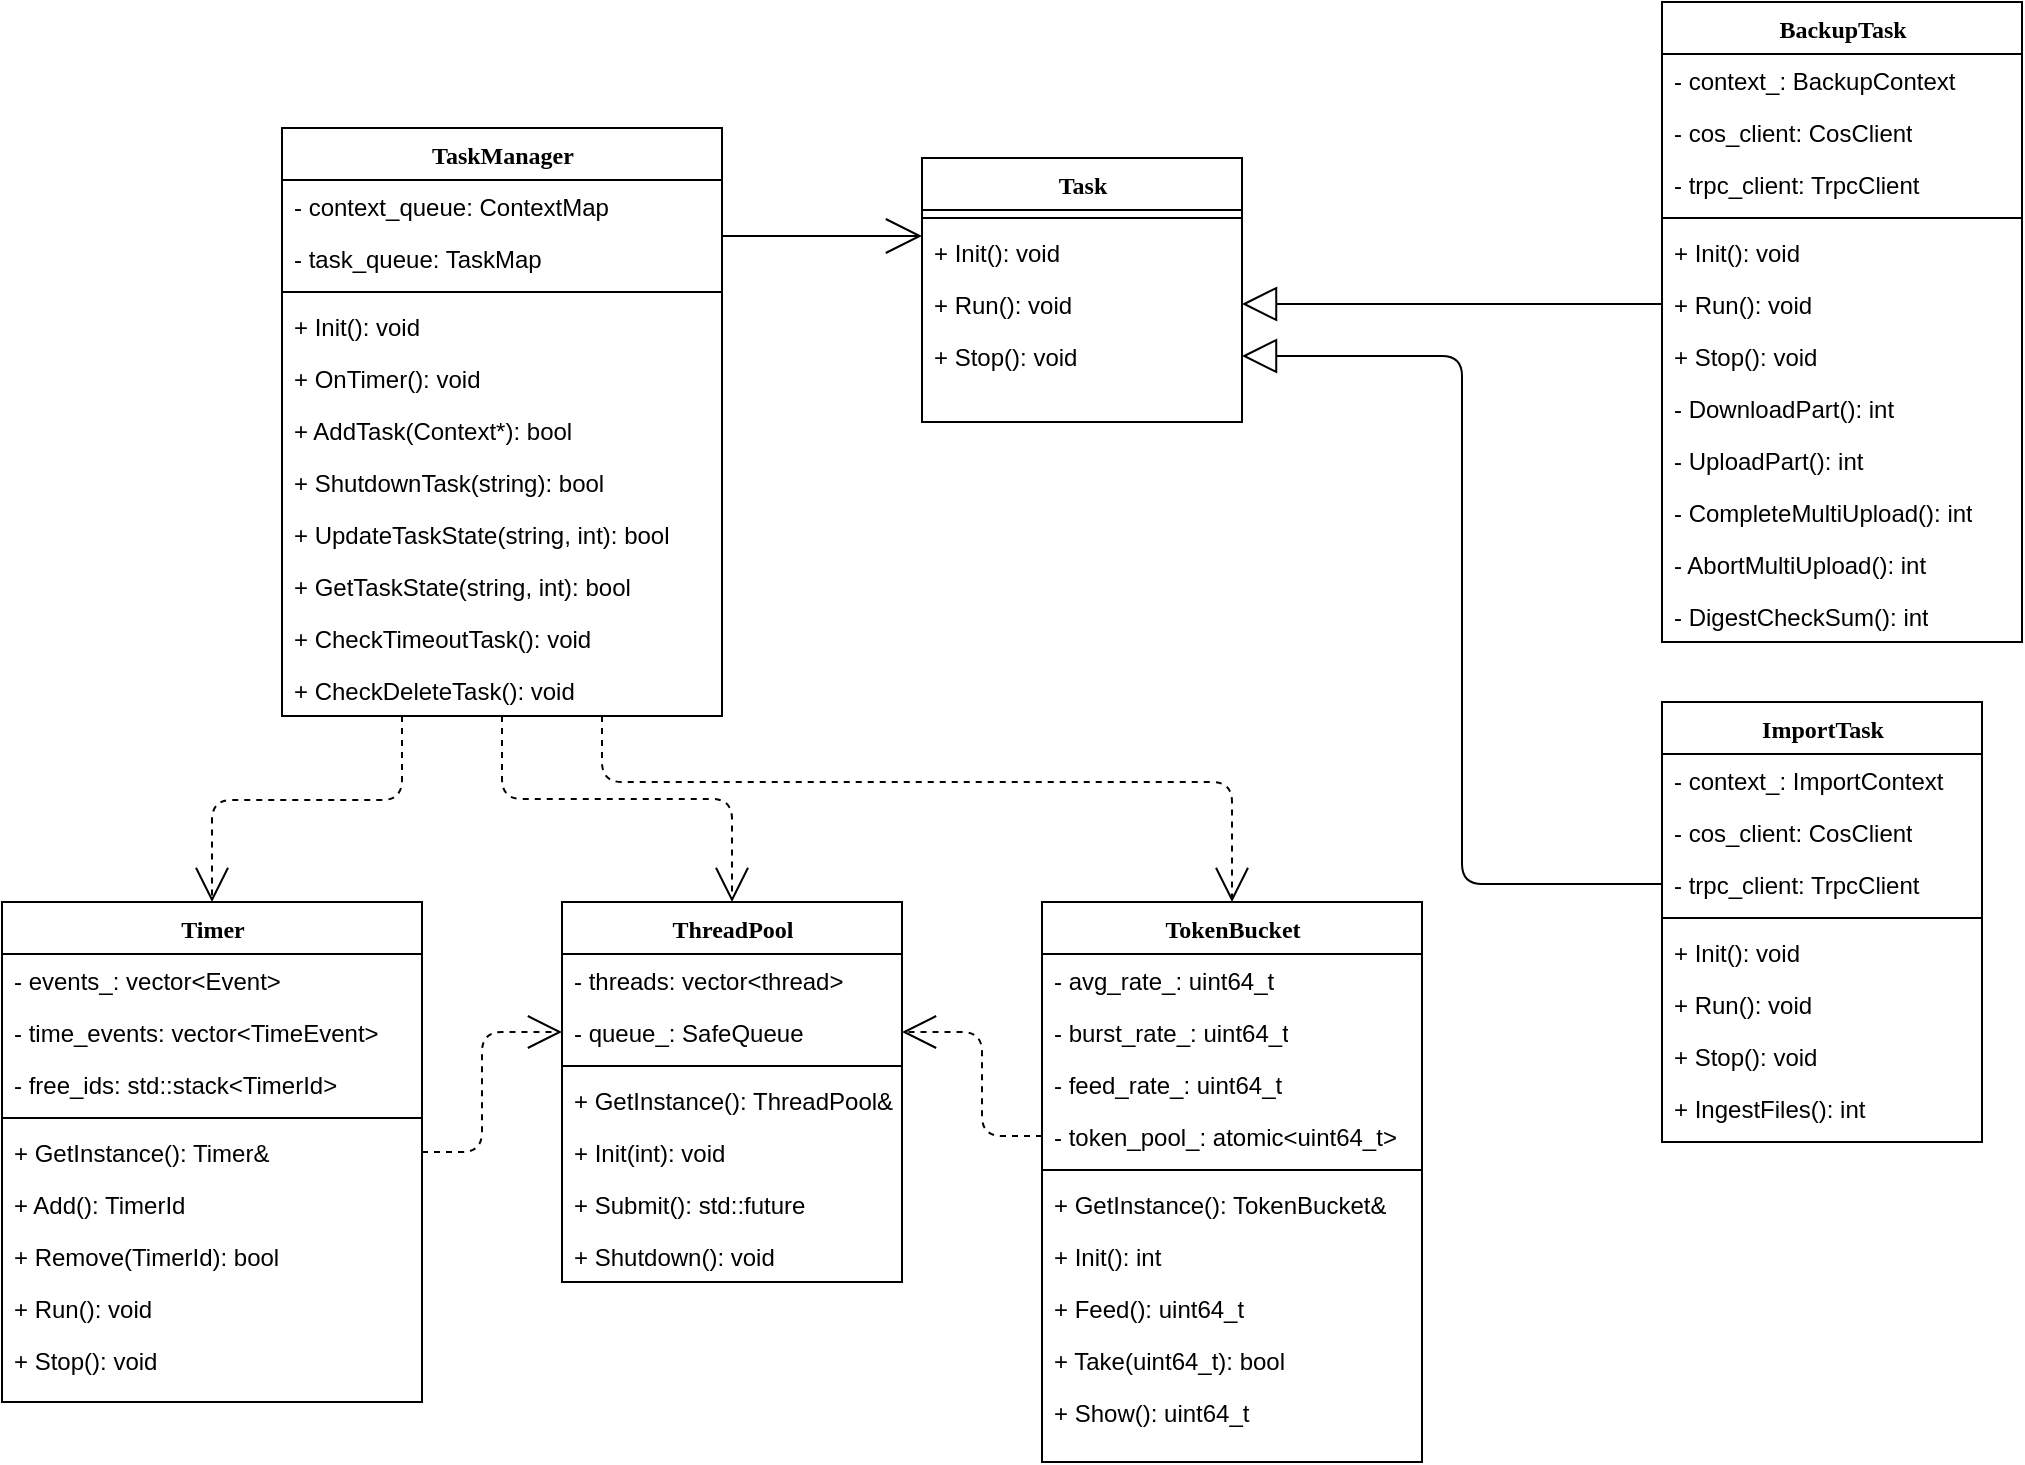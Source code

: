<mxfile version="14.6.3" type="github">
  <diagram name="Page-1" id="9f46799a-70d6-7492-0946-bef42562c5a5">
    <mxGraphModel dx="2522" dy="762" grid="1" gridSize="10" guides="1" tooltips="1" connect="1" arrows="1" fold="1" page="1" pageScale="1" pageWidth="1100" pageHeight="850" background="#ffffff" math="0" shadow="0">
      <root>
        <mxCell id="0" />
        <mxCell id="1" parent="0" />
        <mxCell id="SHzUJT3fJngC9RhwCn3F-82" style="edgeStyle=orthogonalEdgeStyle;rounded=1;sketch=0;orthogonalLoop=1;jettySize=auto;html=1;entryX=0.5;entryY=0;entryDx=0;entryDy=0;shadow=0;dashed=1;endArrow=open;endFill=0;endSize=15;strokeWidth=1;" edge="1" parent="1" source="78961159f06e98e8-17" target="SHzUJT3fJngC9RhwCn3F-49">
          <mxGeometry relative="1" as="geometry">
            <Array as="points">
              <mxPoint x="150" y="419" />
              <mxPoint x="55" y="419" />
            </Array>
          </mxGeometry>
        </mxCell>
        <mxCell id="SHzUJT3fJngC9RhwCn3F-83" style="edgeStyle=orthogonalEdgeStyle;rounded=1;sketch=0;orthogonalLoop=1;jettySize=auto;html=1;entryX=0.5;entryY=0;entryDx=0;entryDy=0;shadow=0;dashed=1;endArrow=open;endFill=0;endSize=15;strokeWidth=1;" edge="1" parent="1" source="78961159f06e98e8-17" target="78961159f06e98e8-69">
          <mxGeometry relative="1" as="geometry" />
        </mxCell>
        <mxCell id="SHzUJT3fJngC9RhwCn3F-85" style="edgeStyle=orthogonalEdgeStyle;rounded=1;sketch=0;orthogonalLoop=1;jettySize=auto;html=1;entryX=0.5;entryY=0;entryDx=0;entryDy=0;shadow=0;dashed=1;endArrow=open;endFill=0;endSize=15;strokeWidth=1;" edge="1" parent="1" source="78961159f06e98e8-17" target="SHzUJT3fJngC9RhwCn3F-63">
          <mxGeometry relative="1" as="geometry">
            <Array as="points">
              <mxPoint x="250" y="410" />
              <mxPoint x="565" y="410" />
            </Array>
          </mxGeometry>
        </mxCell>
        <mxCell id="78961159f06e98e8-17" value="TaskManager" style="swimlane;html=1;fontStyle=1;align=center;verticalAlign=top;childLayout=stackLayout;horizontal=1;startSize=26;horizontalStack=0;resizeParent=1;resizeLast=0;collapsible=1;marginBottom=0;swimlaneFillColor=#ffffff;rounded=0;shadow=0;comic=0;labelBackgroundColor=none;strokeWidth=1;fillColor=none;fontFamily=Verdana;fontSize=12" parent="1" vertex="1">
          <mxGeometry x="90" y="83" width="220" height="294" as="geometry" />
        </mxCell>
        <mxCell id="78961159f06e98e8-21" value="- context_queue: ContextMap" style="text;html=1;strokeColor=none;fillColor=none;align=left;verticalAlign=top;spacingLeft=4;spacingRight=4;whiteSpace=wrap;overflow=hidden;rotatable=0;points=[[0,0.5],[1,0.5]];portConstraint=eastwest;" parent="78961159f06e98e8-17" vertex="1">
          <mxGeometry y="26" width="220" height="26" as="geometry" />
        </mxCell>
        <mxCell id="78961159f06e98e8-23" value="- task_queue: TaskMap" style="text;html=1;strokeColor=none;fillColor=none;align=left;verticalAlign=top;spacingLeft=4;spacingRight=4;whiteSpace=wrap;overflow=hidden;rotatable=0;points=[[0,0.5],[1,0.5]];portConstraint=eastwest;" parent="78961159f06e98e8-17" vertex="1">
          <mxGeometry y="52" width="220" height="26" as="geometry" />
        </mxCell>
        <mxCell id="78961159f06e98e8-19" value="" style="line;html=1;strokeWidth=1;fillColor=none;align=left;verticalAlign=middle;spacingTop=-1;spacingLeft=3;spacingRight=3;rotatable=0;labelPosition=right;points=[];portConstraint=eastwest;" parent="78961159f06e98e8-17" vertex="1">
          <mxGeometry y="78" width="220" height="8" as="geometry" />
        </mxCell>
        <mxCell id="SHzUJT3fJngC9RhwCn3F-41" value="+ Init(): void" style="text;html=1;strokeColor=none;fillColor=none;align=left;verticalAlign=top;spacingLeft=4;spacingRight=4;whiteSpace=wrap;overflow=hidden;rotatable=0;points=[[0,0.5],[1,0.5]];portConstraint=eastwest;" vertex="1" parent="78961159f06e98e8-17">
          <mxGeometry y="86" width="220" height="26" as="geometry" />
        </mxCell>
        <mxCell id="78961159f06e98e8-20" value="+ OnTimer(): void" style="text;html=1;strokeColor=none;fillColor=none;align=left;verticalAlign=top;spacingLeft=4;spacingRight=4;whiteSpace=wrap;overflow=hidden;rotatable=0;points=[[0,0.5],[1,0.5]];portConstraint=eastwest;" parent="78961159f06e98e8-17" vertex="1">
          <mxGeometry y="112" width="220" height="26" as="geometry" />
        </mxCell>
        <mxCell id="SHzUJT3fJngC9RhwCn3F-46" value="+ AddTask(Context*): bool" style="text;html=1;strokeColor=none;fillColor=none;align=left;verticalAlign=top;spacingLeft=4;spacingRight=4;whiteSpace=wrap;overflow=hidden;rotatable=0;points=[[0,0.5],[1,0.5]];portConstraint=eastwest;" vertex="1" parent="78961159f06e98e8-17">
          <mxGeometry y="138" width="220" height="26" as="geometry" />
        </mxCell>
        <mxCell id="SHzUJT3fJngC9RhwCn3F-42" value="+ ShutdownTask(string): bool" style="text;html=1;strokeColor=none;fillColor=none;align=left;verticalAlign=top;spacingLeft=4;spacingRight=4;whiteSpace=wrap;overflow=hidden;rotatable=0;points=[[0,0.5],[1,0.5]];portConstraint=eastwest;" vertex="1" parent="78961159f06e98e8-17">
          <mxGeometry y="164" width="220" height="26" as="geometry" />
        </mxCell>
        <mxCell id="SHzUJT3fJngC9RhwCn3F-43" value="+ UpdateTaskState(string, int): bool" style="text;html=1;strokeColor=none;fillColor=none;align=left;verticalAlign=top;spacingLeft=4;spacingRight=4;whiteSpace=wrap;overflow=hidden;rotatable=0;points=[[0,0.5],[1,0.5]];portConstraint=eastwest;" vertex="1" parent="78961159f06e98e8-17">
          <mxGeometry y="190" width="220" height="26" as="geometry" />
        </mxCell>
        <mxCell id="SHzUJT3fJngC9RhwCn3F-45" value="+ GetTaskState(string, int): bool" style="text;html=1;strokeColor=none;fillColor=none;align=left;verticalAlign=top;spacingLeft=4;spacingRight=4;whiteSpace=wrap;overflow=hidden;rotatable=0;points=[[0,0.5],[1,0.5]];portConstraint=eastwest;" vertex="1" parent="78961159f06e98e8-17">
          <mxGeometry y="216" width="220" height="26" as="geometry" />
        </mxCell>
        <mxCell id="SHzUJT3fJngC9RhwCn3F-44" value="+ CheckTimeoutTask(): void" style="text;html=1;strokeColor=none;fillColor=none;align=left;verticalAlign=top;spacingLeft=4;spacingRight=4;whiteSpace=wrap;overflow=hidden;rotatable=0;points=[[0,0.5],[1,0.5]];portConstraint=eastwest;" vertex="1" parent="78961159f06e98e8-17">
          <mxGeometry y="242" width="220" height="26" as="geometry" />
        </mxCell>
        <mxCell id="78961159f06e98e8-27" value="+ CheckDeleteTask(): void" style="text;html=1;strokeColor=none;fillColor=none;align=left;verticalAlign=top;spacingLeft=4;spacingRight=4;whiteSpace=wrap;overflow=hidden;rotatable=0;points=[[0,0.5],[1,0.5]];portConstraint=eastwest;" parent="78961159f06e98e8-17" vertex="1">
          <mxGeometry y="268" width="220" height="26" as="geometry" />
        </mxCell>
        <mxCell id="78961159f06e98e8-43" value="Task" style="swimlane;html=1;fontStyle=1;align=center;verticalAlign=top;childLayout=stackLayout;horizontal=1;startSize=26;horizontalStack=0;resizeParent=1;resizeLast=0;collapsible=1;marginBottom=0;swimlaneFillColor=#ffffff;rounded=0;shadow=0;comic=0;labelBackgroundColor=none;strokeWidth=1;fillColor=none;fontFamily=Verdana;fontSize=12" parent="1" vertex="1">
          <mxGeometry x="410" y="98" width="160" height="132" as="geometry">
            <mxRectangle x="410" y="150" width="60" height="26" as="alternateBounds" />
          </mxGeometry>
        </mxCell>
        <mxCell id="78961159f06e98e8-51" value="" style="line;html=1;strokeWidth=1;fillColor=none;align=left;verticalAlign=middle;spacingTop=-1;spacingLeft=3;spacingRight=3;rotatable=0;labelPosition=right;points=[];portConstraint=eastwest;" parent="78961159f06e98e8-43" vertex="1">
          <mxGeometry y="26" width="160" height="8" as="geometry" />
        </mxCell>
        <mxCell id="78961159f06e98e8-52" value="+ Init(): void" style="text;html=1;strokeColor=none;fillColor=none;align=left;verticalAlign=top;spacingLeft=4;spacingRight=4;whiteSpace=wrap;overflow=hidden;rotatable=0;points=[[0,0.5],[1,0.5]];portConstraint=eastwest;" parent="78961159f06e98e8-43" vertex="1">
          <mxGeometry y="34" width="160" height="26" as="geometry" />
        </mxCell>
        <mxCell id="SHzUJT3fJngC9RhwCn3F-11" value="+ Run(): void" style="text;html=1;strokeColor=none;fillColor=none;align=left;verticalAlign=top;spacingLeft=4;spacingRight=4;whiteSpace=wrap;overflow=hidden;rotatable=0;points=[[0,0.5],[1,0.5]];portConstraint=eastwest;" vertex="1" parent="78961159f06e98e8-43">
          <mxGeometry y="60" width="160" height="26" as="geometry" />
        </mxCell>
        <mxCell id="78961159f06e98e8-53" value="+ Stop(): void" style="text;html=1;strokeColor=none;fillColor=none;align=left;verticalAlign=top;spacingLeft=4;spacingRight=4;whiteSpace=wrap;overflow=hidden;rotatable=0;points=[[0,0.5],[1,0.5]];portConstraint=eastwest;" parent="78961159f06e98e8-43" vertex="1">
          <mxGeometry y="86" width="160" height="26" as="geometry" />
        </mxCell>
        <mxCell id="78961159f06e98e8-69" value="ThreadPool" style="swimlane;html=1;fontStyle=1;align=center;verticalAlign=top;childLayout=stackLayout;horizontal=1;startSize=26;horizontalStack=0;resizeParent=1;resizeLast=0;collapsible=1;marginBottom=0;swimlaneFillColor=#ffffff;rounded=0;shadow=0;comic=0;labelBackgroundColor=none;strokeWidth=1;fillColor=none;fontFamily=Verdana;fontSize=12" parent="1" vertex="1">
          <mxGeometry x="230" y="470" width="170" height="190" as="geometry" />
        </mxCell>
        <mxCell id="78961159f06e98e8-70" value="- threads: vector&amp;lt;thread&amp;gt;" style="text;html=1;strokeColor=none;fillColor=none;align=left;verticalAlign=top;spacingLeft=4;spacingRight=4;whiteSpace=wrap;overflow=hidden;rotatable=0;points=[[0,0.5],[1,0.5]];portConstraint=eastwest;" parent="78961159f06e98e8-69" vertex="1">
          <mxGeometry y="26" width="170" height="26" as="geometry" />
        </mxCell>
        <mxCell id="78961159f06e98e8-71" value="- queue_: SafeQueue" style="text;html=1;strokeColor=none;fillColor=none;align=left;verticalAlign=top;spacingLeft=4;spacingRight=4;whiteSpace=wrap;overflow=hidden;rotatable=0;points=[[0,0.5],[1,0.5]];portConstraint=eastwest;" parent="78961159f06e98e8-69" vertex="1">
          <mxGeometry y="52" width="170" height="26" as="geometry" />
        </mxCell>
        <mxCell id="78961159f06e98e8-77" value="" style="line;html=1;strokeWidth=1;fillColor=none;align=left;verticalAlign=middle;spacingTop=-1;spacingLeft=3;spacingRight=3;rotatable=0;labelPosition=right;points=[];portConstraint=eastwest;" parent="78961159f06e98e8-69" vertex="1">
          <mxGeometry y="78" width="170" height="8" as="geometry" />
        </mxCell>
        <mxCell id="SHzUJT3fJngC9RhwCn3F-77" value="+ GetInstance(): ThreadPool&amp;amp;" style="text;html=1;strokeColor=none;fillColor=none;align=left;verticalAlign=top;spacingLeft=4;spacingRight=4;whiteSpace=wrap;overflow=hidden;rotatable=0;points=[[0,0.5],[1,0.5]];portConstraint=eastwest;" vertex="1" parent="78961159f06e98e8-69">
          <mxGeometry y="86" width="170" height="26" as="geometry" />
        </mxCell>
        <mxCell id="78961159f06e98e8-78" value="+ Init(int): void" style="text;html=1;strokeColor=none;fillColor=none;align=left;verticalAlign=top;spacingLeft=4;spacingRight=4;whiteSpace=wrap;overflow=hidden;rotatable=0;points=[[0,0.5],[1,0.5]];portConstraint=eastwest;" parent="78961159f06e98e8-69" vertex="1">
          <mxGeometry y="112" width="170" height="26" as="geometry" />
        </mxCell>
        <mxCell id="78961159f06e98e8-79" value="+ Submit(): std::future" style="text;html=1;strokeColor=none;fillColor=none;align=left;verticalAlign=top;spacingLeft=4;spacingRight=4;whiteSpace=wrap;overflow=hidden;rotatable=0;points=[[0,0.5],[1,0.5]];portConstraint=eastwest;" parent="78961159f06e98e8-69" vertex="1">
          <mxGeometry y="138" width="170" height="26" as="geometry" />
        </mxCell>
        <mxCell id="78961159f06e98e8-80" value="+ Shutdown(): void" style="text;html=1;strokeColor=none;fillColor=none;align=left;verticalAlign=top;spacingLeft=4;spacingRight=4;whiteSpace=wrap;overflow=hidden;rotatable=0;points=[[0,0.5],[1,0.5]];portConstraint=eastwest;" parent="78961159f06e98e8-69" vertex="1">
          <mxGeometry y="164" width="170" height="26" as="geometry" />
        </mxCell>
        <mxCell id="78961159f06e98e8-95" value="ImportTask" style="swimlane;html=1;fontStyle=1;align=center;verticalAlign=top;childLayout=stackLayout;horizontal=1;startSize=26;horizontalStack=0;resizeParent=1;resizeLast=0;collapsible=1;marginBottom=0;swimlaneFillColor=#ffffff;rounded=0;shadow=0;comic=0;labelBackgroundColor=none;strokeWidth=1;fillColor=none;fontFamily=Verdana;fontSize=12" parent="1" vertex="1">
          <mxGeometry x="780" y="370" width="160" height="220" as="geometry" />
        </mxCell>
        <mxCell id="78961159f06e98e8-96" value="- context_: ImportContext" style="text;html=1;strokeColor=none;fillColor=none;align=left;verticalAlign=top;spacingLeft=4;spacingRight=4;whiteSpace=wrap;overflow=hidden;rotatable=0;points=[[0,0.5],[1,0.5]];portConstraint=eastwest;" parent="78961159f06e98e8-95" vertex="1">
          <mxGeometry y="26" width="160" height="26" as="geometry" />
        </mxCell>
        <mxCell id="78961159f06e98e8-97" value="- cos_client: CosClient" style="text;html=1;strokeColor=none;fillColor=none;align=left;verticalAlign=top;spacingLeft=4;spacingRight=4;whiteSpace=wrap;overflow=hidden;rotatable=0;points=[[0,0.5],[1,0.5]];portConstraint=eastwest;" parent="78961159f06e98e8-95" vertex="1">
          <mxGeometry y="52" width="160" height="26" as="geometry" />
        </mxCell>
        <mxCell id="SHzUJT3fJngC9RhwCn3F-15" value="- trpc_client: TrpcClient" style="text;html=1;strokeColor=none;fillColor=none;align=left;verticalAlign=top;spacingLeft=4;spacingRight=4;whiteSpace=wrap;overflow=hidden;rotatable=0;points=[[0,0.5],[1,0.5]];portConstraint=eastwest;" vertex="1" parent="78961159f06e98e8-95">
          <mxGeometry y="78" width="160" height="26" as="geometry" />
        </mxCell>
        <mxCell id="78961159f06e98e8-103" value="" style="line;html=1;strokeWidth=1;fillColor=none;align=left;verticalAlign=middle;spacingTop=-1;spacingLeft=3;spacingRight=3;rotatable=0;labelPosition=right;points=[];portConstraint=eastwest;" parent="78961159f06e98e8-95" vertex="1">
          <mxGeometry y="104" width="160" height="8" as="geometry" />
        </mxCell>
        <mxCell id="SHzUJT3fJngC9RhwCn3F-38" value="+ Init(): void" style="text;html=1;strokeColor=none;fillColor=none;align=left;verticalAlign=top;spacingLeft=4;spacingRight=4;whiteSpace=wrap;overflow=hidden;rotatable=0;points=[[0,0.5],[1,0.5]];portConstraint=eastwest;" vertex="1" parent="78961159f06e98e8-95">
          <mxGeometry y="112" width="160" height="26" as="geometry" />
        </mxCell>
        <mxCell id="SHzUJT3fJngC9RhwCn3F-37" value="+ Run(): void" style="text;html=1;strokeColor=none;fillColor=none;align=left;verticalAlign=top;spacingLeft=4;spacingRight=4;whiteSpace=wrap;overflow=hidden;rotatable=0;points=[[0,0.5],[1,0.5]];portConstraint=eastwest;" vertex="1" parent="78961159f06e98e8-95">
          <mxGeometry y="138" width="160" height="26" as="geometry" />
        </mxCell>
        <mxCell id="SHzUJT3fJngC9RhwCn3F-36" value="+ Stop(): void" style="text;html=1;strokeColor=none;fillColor=none;align=left;verticalAlign=top;spacingLeft=4;spacingRight=4;whiteSpace=wrap;overflow=hidden;rotatable=0;points=[[0,0.5],[1,0.5]];portConstraint=eastwest;" vertex="1" parent="78961159f06e98e8-95">
          <mxGeometry y="164" width="160" height="26" as="geometry" />
        </mxCell>
        <mxCell id="SHzUJT3fJngC9RhwCn3F-35" value="+ IngestFiles(): int" style="text;html=1;strokeColor=none;fillColor=none;align=left;verticalAlign=top;spacingLeft=4;spacingRight=4;whiteSpace=wrap;overflow=hidden;rotatable=0;points=[[0,0.5],[1,0.5]];portConstraint=eastwest;" vertex="1" parent="78961159f06e98e8-95">
          <mxGeometry y="190" width="160" height="26" as="geometry" />
        </mxCell>
        <mxCell id="78961159f06e98e8-108" value="BackupTask" style="swimlane;html=1;fontStyle=1;align=center;verticalAlign=top;childLayout=stackLayout;horizontal=1;startSize=26;horizontalStack=0;resizeParent=1;resizeLast=0;collapsible=1;marginBottom=0;swimlaneFillColor=#ffffff;rounded=0;shadow=0;comic=0;labelBackgroundColor=none;strokeWidth=1;fillColor=none;fontFamily=Verdana;fontSize=12" parent="1" vertex="1">
          <mxGeometry x="780" y="20.0" width="180" height="320" as="geometry" />
        </mxCell>
        <mxCell id="78961159f06e98e8-109" value="- context_: BackupContext" style="text;html=1;strokeColor=none;fillColor=none;align=left;verticalAlign=top;spacingLeft=4;spacingRight=4;whiteSpace=wrap;overflow=hidden;rotatable=0;points=[[0,0.5],[1,0.5]];portConstraint=eastwest;" parent="78961159f06e98e8-108" vertex="1">
          <mxGeometry y="26" width="180" height="26" as="geometry" />
        </mxCell>
        <mxCell id="SHzUJT3fJngC9RhwCn3F-26" value="- cos_client: CosClient" style="text;html=1;strokeColor=none;fillColor=none;align=left;verticalAlign=top;spacingLeft=4;spacingRight=4;whiteSpace=wrap;overflow=hidden;rotatable=0;points=[[0,0.5],[1,0.5]];portConstraint=eastwest;" vertex="1" parent="78961159f06e98e8-108">
          <mxGeometry y="52" width="180" height="26" as="geometry" />
        </mxCell>
        <mxCell id="78961159f06e98e8-110" value="- trpc_client: TrpcClient" style="text;html=1;strokeColor=none;fillColor=none;align=left;verticalAlign=top;spacingLeft=4;spacingRight=4;whiteSpace=wrap;overflow=hidden;rotatable=0;points=[[0,0.5],[1,0.5]];portConstraint=eastwest;" parent="78961159f06e98e8-108" vertex="1">
          <mxGeometry y="78" width="180" height="26" as="geometry" />
        </mxCell>
        <mxCell id="78961159f06e98e8-116" value="" style="line;html=1;strokeWidth=1;fillColor=none;align=left;verticalAlign=middle;spacingTop=-1;spacingLeft=3;spacingRight=3;rotatable=0;labelPosition=right;points=[];portConstraint=eastwest;" parent="78961159f06e98e8-108" vertex="1">
          <mxGeometry y="104" width="180" height="8" as="geometry" />
        </mxCell>
        <mxCell id="78961159f06e98e8-117" value="+ Init(): void" style="text;html=1;strokeColor=none;fillColor=none;align=left;verticalAlign=top;spacingLeft=4;spacingRight=4;whiteSpace=wrap;overflow=hidden;rotatable=0;points=[[0,0.5],[1,0.5]];portConstraint=eastwest;" parent="78961159f06e98e8-108" vertex="1">
          <mxGeometry y="112" width="180" height="26" as="geometry" />
        </mxCell>
        <mxCell id="SHzUJT3fJngC9RhwCn3F-28" value="+ Run(): void" style="text;html=1;strokeColor=none;fillColor=none;align=left;verticalAlign=top;spacingLeft=4;spacingRight=4;whiteSpace=wrap;overflow=hidden;rotatable=0;points=[[0,0.5],[1,0.5]];portConstraint=eastwest;" vertex="1" parent="78961159f06e98e8-108">
          <mxGeometry y="138" width="180" height="26" as="geometry" />
        </mxCell>
        <mxCell id="SHzUJT3fJngC9RhwCn3F-29" value="+ Stop(): void" style="text;html=1;strokeColor=none;fillColor=none;align=left;verticalAlign=top;spacingLeft=4;spacingRight=4;whiteSpace=wrap;overflow=hidden;rotatable=0;points=[[0,0.5],[1,0.5]];portConstraint=eastwest;" vertex="1" parent="78961159f06e98e8-108">
          <mxGeometry y="164" width="180" height="26" as="geometry" />
        </mxCell>
        <mxCell id="SHzUJT3fJngC9RhwCn3F-30" value="- DownloadPart(): int" style="text;html=1;strokeColor=none;fillColor=none;align=left;verticalAlign=top;spacingLeft=4;spacingRight=4;whiteSpace=wrap;overflow=hidden;rotatable=0;points=[[0,0.5],[1,0.5]];portConstraint=eastwest;" vertex="1" parent="78961159f06e98e8-108">
          <mxGeometry y="190" width="180" height="26" as="geometry" />
        </mxCell>
        <mxCell id="SHzUJT3fJngC9RhwCn3F-31" value="- UploadPart(): int" style="text;html=1;strokeColor=none;fillColor=none;align=left;verticalAlign=top;spacingLeft=4;spacingRight=4;whiteSpace=wrap;overflow=hidden;rotatable=0;points=[[0,0.5],[1,0.5]];portConstraint=eastwest;" vertex="1" parent="78961159f06e98e8-108">
          <mxGeometry y="216" width="180" height="26" as="geometry" />
        </mxCell>
        <mxCell id="SHzUJT3fJngC9RhwCn3F-32" value="- CompleteMultiUpload(): int" style="text;html=1;strokeColor=none;fillColor=none;align=left;verticalAlign=top;spacingLeft=4;spacingRight=4;whiteSpace=wrap;overflow=hidden;rotatable=0;points=[[0,0.5],[1,0.5]];portConstraint=eastwest;" vertex="1" parent="78961159f06e98e8-108">
          <mxGeometry y="242" width="180" height="26" as="geometry" />
        </mxCell>
        <mxCell id="SHzUJT3fJngC9RhwCn3F-33" value="- AbortMultiUpload(): int" style="text;html=1;strokeColor=none;fillColor=none;align=left;verticalAlign=top;spacingLeft=4;spacingRight=4;whiteSpace=wrap;overflow=hidden;rotatable=0;points=[[0,0.5],[1,0.5]];portConstraint=eastwest;" vertex="1" parent="78961159f06e98e8-108">
          <mxGeometry y="268" width="180" height="26" as="geometry" />
        </mxCell>
        <mxCell id="78961159f06e98e8-120" value="- DigestCheckSum(): int" style="text;html=1;strokeColor=none;fillColor=none;align=left;verticalAlign=top;spacingLeft=4;spacingRight=4;whiteSpace=wrap;overflow=hidden;rotatable=0;points=[[0,0.5],[1,0.5]];portConstraint=eastwest;" parent="78961159f06e98e8-108" vertex="1">
          <mxGeometry y="294" width="180" height="26" as="geometry" />
        </mxCell>
        <mxCell id="78961159f06e98e8-121" style="edgeStyle=elbowEdgeStyle;html=1;labelBackgroundColor=none;startFill=0;startSize=8;endArrow=open;endFill=0;endSize=16;fontFamily=Verdana;fontSize=12;elbow=vertical;entryX=0;entryY=0.5;entryDx=0;entryDy=0;" parent="1" source="78961159f06e98e8-17" edge="1">
          <mxGeometry relative="1" as="geometry">
            <mxPoint x="250" y="259.882" as="sourcePoint" />
            <mxPoint x="410" y="137" as="targetPoint" />
          </mxGeometry>
        </mxCell>
        <mxCell id="SHzUJT3fJngC9RhwCn3F-39" style="edgeStyle=orthogonalEdgeStyle;rounded=1;orthogonalLoop=1;jettySize=auto;html=1;entryX=1;entryY=0.5;entryDx=0;entryDy=0;endArrow=block;endFill=0;endSize=15;strokeWidth=1;shadow=0;" edge="1" parent="1" source="SHzUJT3fJngC9RhwCn3F-15" target="78961159f06e98e8-53">
          <mxGeometry relative="1" as="geometry" />
        </mxCell>
        <mxCell id="SHzUJT3fJngC9RhwCn3F-40" style="edgeStyle=orthogonalEdgeStyle;rounded=1;orthogonalLoop=1;jettySize=auto;html=1;entryX=1;entryY=0.5;entryDx=0;entryDy=0;endArrow=block;endFill=0;endSize=15;strokeWidth=1;" edge="1" parent="1" source="SHzUJT3fJngC9RhwCn3F-28" target="SHzUJT3fJngC9RhwCn3F-11">
          <mxGeometry relative="1" as="geometry" />
        </mxCell>
        <mxCell id="SHzUJT3fJngC9RhwCn3F-80" style="edgeStyle=orthogonalEdgeStyle;rounded=1;sketch=0;orthogonalLoop=1;jettySize=auto;html=1;entryX=0;entryY=0.5;entryDx=0;entryDy=0;shadow=0;dashed=1;endArrow=open;endFill=0;endSize=15;strokeWidth=1;" edge="1" parent="1" source="SHzUJT3fJngC9RhwCn3F-49" target="78961159f06e98e8-71">
          <mxGeometry relative="1" as="geometry" />
        </mxCell>
        <mxCell id="SHzUJT3fJngC9RhwCn3F-49" value="Timer" style="swimlane;html=1;fontStyle=1;align=center;verticalAlign=top;childLayout=stackLayout;horizontal=1;startSize=26;horizontalStack=0;resizeParent=1;resizeLast=0;collapsible=1;marginBottom=0;swimlaneFillColor=#ffffff;rounded=0;shadow=0;comic=0;labelBackgroundColor=none;strokeWidth=1;fillColor=none;fontFamily=Verdana;fontSize=12" vertex="1" parent="1">
          <mxGeometry x="-50" y="470" width="210" height="250" as="geometry" />
        </mxCell>
        <mxCell id="SHzUJT3fJngC9RhwCn3F-50" value="- events_: vector&amp;lt;Event&amp;gt;" style="text;html=1;strokeColor=none;fillColor=none;align=left;verticalAlign=top;spacingLeft=4;spacingRight=4;whiteSpace=wrap;overflow=hidden;rotatable=0;points=[[0,0.5],[1,0.5]];portConstraint=eastwest;" vertex="1" parent="SHzUJT3fJngC9RhwCn3F-49">
          <mxGeometry y="26" width="210" height="26" as="geometry" />
        </mxCell>
        <mxCell id="SHzUJT3fJngC9RhwCn3F-51" value="- time_events: vector&amp;lt;TimeEvent&amp;gt;" style="text;html=1;strokeColor=none;fillColor=none;align=left;verticalAlign=top;spacingLeft=4;spacingRight=4;whiteSpace=wrap;overflow=hidden;rotatable=0;points=[[0,0.5],[1,0.5]];portConstraint=eastwest;" vertex="1" parent="SHzUJT3fJngC9RhwCn3F-49">
          <mxGeometry y="52" width="210" height="26" as="geometry" />
        </mxCell>
        <mxCell id="SHzUJT3fJngC9RhwCn3F-52" value="- free_ids: std::stack&amp;lt;TimerId&amp;gt;" style="text;html=1;strokeColor=none;fillColor=none;align=left;verticalAlign=top;spacingLeft=4;spacingRight=4;whiteSpace=wrap;overflow=hidden;rotatable=0;points=[[0,0.5],[1,0.5]];portConstraint=eastwest;" vertex="1" parent="SHzUJT3fJngC9RhwCn3F-49">
          <mxGeometry y="78" width="210" height="26" as="geometry" />
        </mxCell>
        <mxCell id="SHzUJT3fJngC9RhwCn3F-56" value="" style="line;html=1;strokeWidth=1;fillColor=none;align=left;verticalAlign=middle;spacingTop=-1;spacingLeft=3;spacingRight=3;rotatable=0;labelPosition=right;points=[];portConstraint=eastwest;" vertex="1" parent="SHzUJT3fJngC9RhwCn3F-49">
          <mxGeometry y="104" width="210" height="8" as="geometry" />
        </mxCell>
        <mxCell id="SHzUJT3fJngC9RhwCn3F-57" value="+ GetInstance(): Timer&amp;amp;" style="text;html=1;strokeColor=none;fillColor=none;align=left;verticalAlign=top;spacingLeft=4;spacingRight=4;whiteSpace=wrap;overflow=hidden;rotatable=0;points=[[0,0.5],[1,0.5]];portConstraint=eastwest;" vertex="1" parent="SHzUJT3fJngC9RhwCn3F-49">
          <mxGeometry y="112" width="210" height="26" as="geometry" />
        </mxCell>
        <mxCell id="SHzUJT3fJngC9RhwCn3F-58" value="&lt;font style=&quot;font-size: 12px&quot;&gt;+ Add(): TimerId&lt;/font&gt;" style="text;html=1;strokeColor=none;fillColor=none;align=left;verticalAlign=top;spacingLeft=4;spacingRight=4;whiteSpace=wrap;overflow=hidden;rotatable=0;points=[[0,0.5],[1,0.5]];portConstraint=eastwest;" vertex="1" parent="SHzUJT3fJngC9RhwCn3F-49">
          <mxGeometry y="138" width="210" height="26" as="geometry" />
        </mxCell>
        <mxCell id="SHzUJT3fJngC9RhwCn3F-59" value="+ Remove(TimerId): bool" style="text;html=1;strokeColor=none;fillColor=none;align=left;verticalAlign=top;spacingLeft=4;spacingRight=4;whiteSpace=wrap;overflow=hidden;rotatable=0;points=[[0,0.5],[1,0.5]];portConstraint=eastwest;" vertex="1" parent="SHzUJT3fJngC9RhwCn3F-49">
          <mxGeometry y="164" width="210" height="26" as="geometry" />
        </mxCell>
        <mxCell id="SHzUJT3fJngC9RhwCn3F-60" value="+ Run(): void" style="text;html=1;strokeColor=none;fillColor=none;align=left;verticalAlign=top;spacingLeft=4;spacingRight=4;whiteSpace=wrap;overflow=hidden;rotatable=0;points=[[0,0.5],[1,0.5]];portConstraint=eastwest;" vertex="1" parent="SHzUJT3fJngC9RhwCn3F-49">
          <mxGeometry y="190" width="210" height="26" as="geometry" />
        </mxCell>
        <mxCell id="SHzUJT3fJngC9RhwCn3F-78" value="+ Stop(): void" style="text;html=1;strokeColor=none;fillColor=none;align=left;verticalAlign=top;spacingLeft=4;spacingRight=4;whiteSpace=wrap;overflow=hidden;rotatable=0;points=[[0,0.5],[1,0.5]];portConstraint=eastwest;" vertex="1" parent="SHzUJT3fJngC9RhwCn3F-49">
          <mxGeometry y="216" width="210" height="26" as="geometry" />
        </mxCell>
        <mxCell id="SHzUJT3fJngC9RhwCn3F-63" value="TokenBucket" style="swimlane;html=1;fontStyle=1;align=center;verticalAlign=top;childLayout=stackLayout;horizontal=1;startSize=26;horizontalStack=0;resizeParent=1;resizeLast=0;collapsible=1;marginBottom=0;swimlaneFillColor=#ffffff;rounded=0;shadow=0;comic=0;labelBackgroundColor=none;strokeWidth=1;fillColor=none;fontFamily=Verdana;fontSize=12" vertex="1" parent="1">
          <mxGeometry x="470" y="470" width="190" height="280" as="geometry" />
        </mxCell>
        <mxCell id="SHzUJT3fJngC9RhwCn3F-64" value="- avg_rate_: uint64_t" style="text;html=1;strokeColor=none;fillColor=none;align=left;verticalAlign=top;spacingLeft=4;spacingRight=4;whiteSpace=wrap;overflow=hidden;rotatable=0;points=[[0,0.5],[1,0.5]];portConstraint=eastwest;" vertex="1" parent="SHzUJT3fJngC9RhwCn3F-63">
          <mxGeometry y="26" width="190" height="26" as="geometry" />
        </mxCell>
        <mxCell id="SHzUJT3fJngC9RhwCn3F-65" value="- burst_rate_: uint64_t" style="text;html=1;strokeColor=none;fillColor=none;align=left;verticalAlign=top;spacingLeft=4;spacingRight=4;whiteSpace=wrap;overflow=hidden;rotatable=0;points=[[0,0.5],[1,0.5]];portConstraint=eastwest;" vertex="1" parent="SHzUJT3fJngC9RhwCn3F-63">
          <mxGeometry y="52" width="190" height="26" as="geometry" />
        </mxCell>
        <mxCell id="SHzUJT3fJngC9RhwCn3F-66" value="- feed_rate_: uint64_t" style="text;html=1;strokeColor=none;fillColor=none;align=left;verticalAlign=top;spacingLeft=4;spacingRight=4;whiteSpace=wrap;overflow=hidden;rotatable=0;points=[[0,0.5],[1,0.5]];portConstraint=eastwest;" vertex="1" parent="SHzUJT3fJngC9RhwCn3F-63">
          <mxGeometry y="78" width="190" height="26" as="geometry" />
        </mxCell>
        <mxCell id="SHzUJT3fJngC9RhwCn3F-67" value="- token_pool_: atomic&amp;lt;uint64_t&amp;gt;" style="text;html=1;strokeColor=none;fillColor=none;align=left;verticalAlign=top;spacingLeft=4;spacingRight=4;whiteSpace=wrap;overflow=hidden;rotatable=0;points=[[0,0.5],[1,0.5]];portConstraint=eastwest;" vertex="1" parent="SHzUJT3fJngC9RhwCn3F-63">
          <mxGeometry y="104" width="190" height="26" as="geometry" />
        </mxCell>
        <mxCell id="SHzUJT3fJngC9RhwCn3F-70" value="" style="line;html=1;strokeWidth=1;fillColor=none;align=left;verticalAlign=middle;spacingTop=-1;spacingLeft=3;spacingRight=3;rotatable=0;labelPosition=right;points=[];portConstraint=eastwest;" vertex="1" parent="SHzUJT3fJngC9RhwCn3F-63">
          <mxGeometry y="130" width="190" height="8" as="geometry" />
        </mxCell>
        <mxCell id="SHzUJT3fJngC9RhwCn3F-71" value="+ GetInstance(): TokenBucket&amp;amp;" style="text;html=1;strokeColor=none;fillColor=none;align=left;verticalAlign=top;spacingLeft=4;spacingRight=4;whiteSpace=wrap;overflow=hidden;rotatable=0;points=[[0,0.5],[1,0.5]];portConstraint=eastwest;" vertex="1" parent="SHzUJT3fJngC9RhwCn3F-63">
          <mxGeometry y="138" width="190" height="26" as="geometry" />
        </mxCell>
        <mxCell id="SHzUJT3fJngC9RhwCn3F-79" value="+ Init(): int" style="text;html=1;strokeColor=none;fillColor=none;align=left;verticalAlign=top;spacingLeft=4;spacingRight=4;whiteSpace=wrap;overflow=hidden;rotatable=0;points=[[0,0.5],[1,0.5]];portConstraint=eastwest;" vertex="1" parent="SHzUJT3fJngC9RhwCn3F-63">
          <mxGeometry y="164" width="190" height="26" as="geometry" />
        </mxCell>
        <mxCell id="SHzUJT3fJngC9RhwCn3F-72" value="+ Feed(): uint64_t" style="text;html=1;strokeColor=none;fillColor=none;align=left;verticalAlign=top;spacingLeft=4;spacingRight=4;whiteSpace=wrap;overflow=hidden;rotatable=0;points=[[0,0.5],[1,0.5]];portConstraint=eastwest;" vertex="1" parent="SHzUJT3fJngC9RhwCn3F-63">
          <mxGeometry y="190" width="190" height="26" as="geometry" />
        </mxCell>
        <mxCell id="SHzUJT3fJngC9RhwCn3F-73" value="+ Take(uint64_t): bool" style="text;html=1;strokeColor=none;fillColor=none;align=left;verticalAlign=top;spacingLeft=4;spacingRight=4;whiteSpace=wrap;overflow=hidden;rotatable=0;points=[[0,0.5],[1,0.5]];portConstraint=eastwest;" vertex="1" parent="SHzUJT3fJngC9RhwCn3F-63">
          <mxGeometry y="216" width="190" height="26" as="geometry" />
        </mxCell>
        <mxCell id="SHzUJT3fJngC9RhwCn3F-74" value="+ Show(): uint64_t" style="text;html=1;strokeColor=none;fillColor=none;align=left;verticalAlign=top;spacingLeft=4;spacingRight=4;whiteSpace=wrap;overflow=hidden;rotatable=0;points=[[0,0.5],[1,0.5]];portConstraint=eastwest;" vertex="1" parent="SHzUJT3fJngC9RhwCn3F-63">
          <mxGeometry y="242" width="190" height="26" as="geometry" />
        </mxCell>
        <mxCell id="SHzUJT3fJngC9RhwCn3F-81" style="edgeStyle=orthogonalEdgeStyle;rounded=1;sketch=0;orthogonalLoop=1;jettySize=auto;html=1;entryX=1;entryY=0.5;entryDx=0;entryDy=0;shadow=0;dashed=1;endArrow=open;endFill=0;endSize=15;strokeWidth=1;" edge="1" parent="1" source="SHzUJT3fJngC9RhwCn3F-67" target="78961159f06e98e8-71">
          <mxGeometry relative="1" as="geometry" />
        </mxCell>
      </root>
    </mxGraphModel>
  </diagram>
</mxfile>
